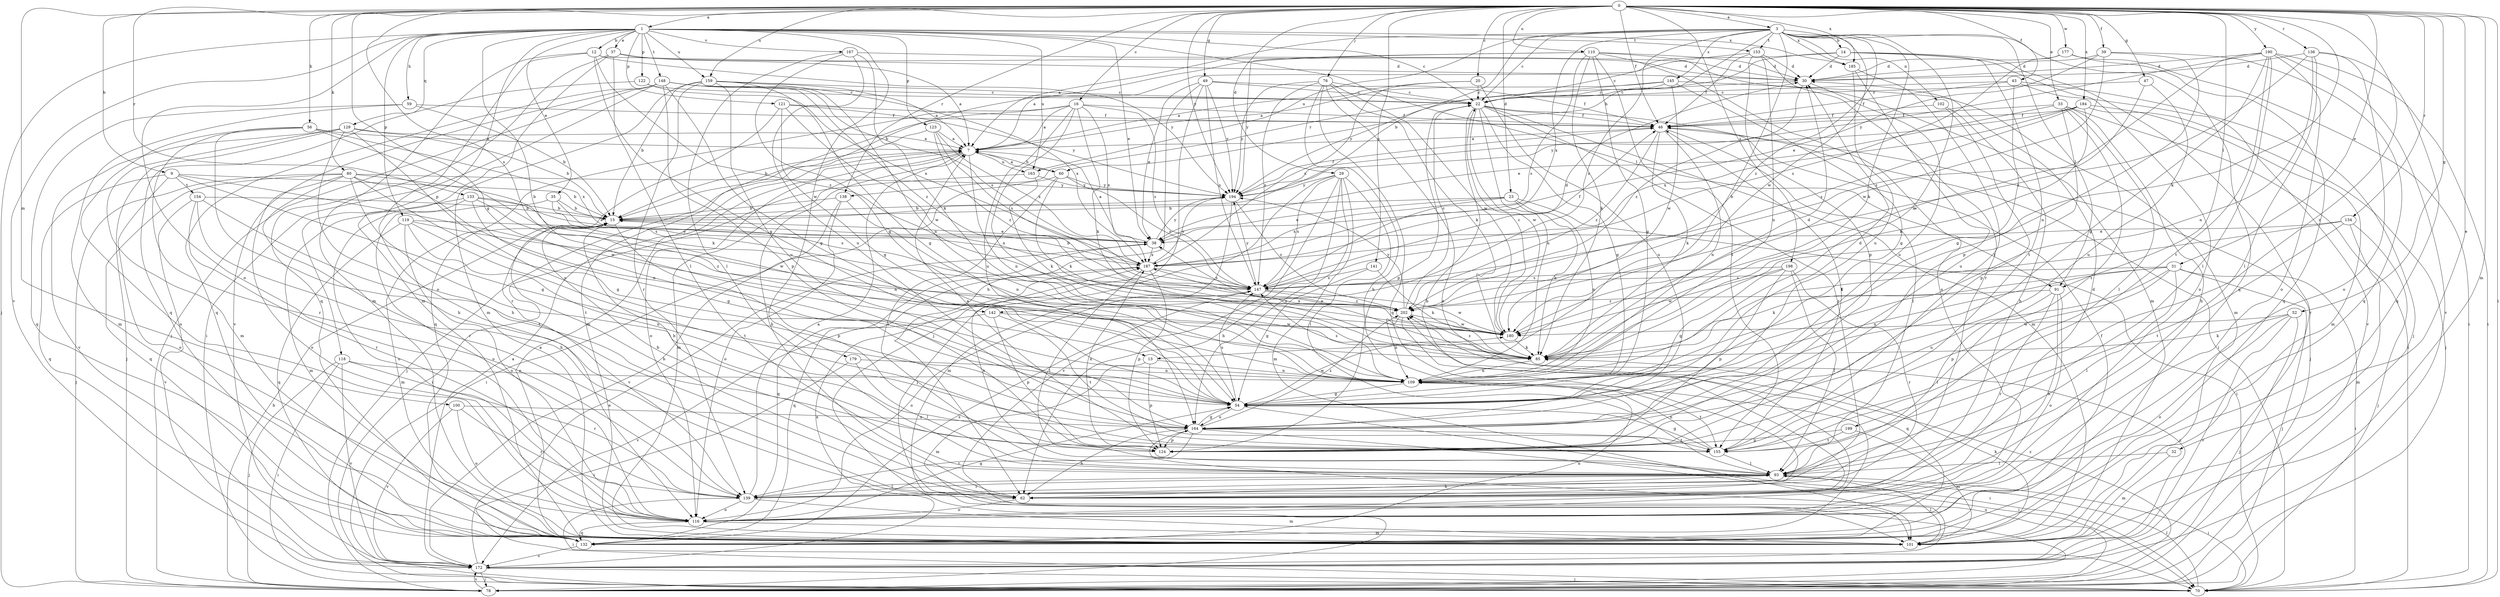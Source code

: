 strict digraph  {
0;
1;
3;
7;
9;
12;
13;
14;
15;
16;
20;
22;
23;
29;
30;
31;
32;
33;
35;
37;
38;
39;
43;
46;
47;
49;
52;
54;
56;
59;
60;
62;
70;
76;
78;
80;
85;
91;
93;
100;
101;
102;
109;
110;
116;
118;
119;
121;
122;
123;
124;
129;
132;
133;
134;
136;
138;
139;
141;
142;
145;
147;
148;
153;
154;
155;
159;
163;
164;
167;
172;
177;
179;
180;
184;
185;
187;
190;
194;
198;
199;
202;
0 -> 1  [label=a];
0 -> 3  [label=a];
0 -> 9  [label=b];
0 -> 16  [label=c];
0 -> 20  [label=c];
0 -> 23  [label=d];
0 -> 29  [label=d];
0 -> 31  [label=e];
0 -> 32  [label=e];
0 -> 33  [label=e];
0 -> 39  [label=f];
0 -> 43  [label=f];
0 -> 46  [label=f];
0 -> 47  [label=g];
0 -> 49  [label=g];
0 -> 52  [label=g];
0 -> 54  [label=g];
0 -> 56  [label=h];
0 -> 70  [label=i];
0 -> 76  [label=j];
0 -> 80  [label=k];
0 -> 85  [label=k];
0 -> 91  [label=l];
0 -> 100  [label=m];
0 -> 101  [label=m];
0 -> 110  [label=o];
0 -> 133  [label=r];
0 -> 134  [label=r];
0 -> 136  [label=r];
0 -> 138  [label=r];
0 -> 141  [label=s];
0 -> 142  [label=s];
0 -> 159  [label=u];
0 -> 177  [label=w];
0 -> 184  [label=x];
0 -> 185  [label=x];
0 -> 190  [label=y];
0 -> 194  [label=y];
0 -> 198  [label=z];
0 -> 199  [label=z];
1 -> 12  [label=b];
1 -> 13  [label=b];
1 -> 22  [label=c];
1 -> 35  [label=e];
1 -> 37  [label=e];
1 -> 38  [label=e];
1 -> 59  [label=h];
1 -> 78  [label=j];
1 -> 91  [label=l];
1 -> 116  [label=o];
1 -> 118  [label=p];
1 -> 119  [label=p];
1 -> 121  [label=p];
1 -> 122  [label=p];
1 -> 123  [label=p];
1 -> 129  [label=q];
1 -> 148  [label=t];
1 -> 153  [label=t];
1 -> 159  [label=u];
1 -> 163  [label=u];
1 -> 167  [label=v];
1 -> 172  [label=v];
1 -> 179  [label=w];
1 -> 185  [label=x];
3 -> 7  [label=a];
3 -> 13  [label=b];
3 -> 14  [label=b];
3 -> 15  [label=b];
3 -> 22  [label=c];
3 -> 60  [label=h];
3 -> 85  [label=k];
3 -> 91  [label=l];
3 -> 102  [label=n];
3 -> 109  [label=n];
3 -> 132  [label=q];
3 -> 142  [label=s];
3 -> 145  [label=s];
3 -> 153  [label=t];
3 -> 163  [label=u];
3 -> 180  [label=w];
3 -> 185  [label=x];
3 -> 187  [label=x];
3 -> 202  [label=z];
7 -> 60  [label=h];
7 -> 62  [label=h];
7 -> 78  [label=j];
7 -> 101  [label=m];
7 -> 109  [label=n];
7 -> 116  [label=o];
7 -> 163  [label=u];
9 -> 15  [label=b];
9 -> 54  [label=g];
9 -> 116  [label=o];
9 -> 132  [label=q];
9 -> 154  [label=t];
9 -> 180  [label=w];
12 -> 30  [label=d];
12 -> 54  [label=g];
12 -> 101  [label=m];
12 -> 116  [label=o];
12 -> 194  [label=y];
12 -> 202  [label=z];
13 -> 101  [label=m];
13 -> 109  [label=n];
13 -> 124  [label=p];
14 -> 7  [label=a];
14 -> 30  [label=d];
14 -> 116  [label=o];
14 -> 138  [label=r];
14 -> 155  [label=t];
14 -> 172  [label=v];
15 -> 38  [label=e];
15 -> 101  [label=m];
15 -> 124  [label=p];
16 -> 7  [label=a];
16 -> 46  [label=f];
16 -> 85  [label=k];
16 -> 101  [label=m];
16 -> 109  [label=n];
16 -> 132  [label=q];
16 -> 147  [label=s];
16 -> 164  [label=u];
16 -> 187  [label=x];
20 -> 7  [label=a];
20 -> 22  [label=c];
20 -> 164  [label=u];
20 -> 187  [label=x];
22 -> 46  [label=f];
22 -> 54  [label=g];
22 -> 62  [label=h];
22 -> 70  [label=i];
22 -> 101  [label=m];
22 -> 109  [label=n];
22 -> 124  [label=p];
22 -> 139  [label=r];
22 -> 180  [label=w];
23 -> 15  [label=b];
23 -> 38  [label=e];
23 -> 70  [label=i];
23 -> 85  [label=k];
23 -> 109  [label=n];
23 -> 187  [label=x];
29 -> 62  [label=h];
29 -> 78  [label=j];
29 -> 93  [label=l];
29 -> 101  [label=m];
29 -> 147  [label=s];
29 -> 164  [label=u];
29 -> 172  [label=v];
29 -> 194  [label=y];
30 -> 22  [label=c];
30 -> 164  [label=u];
30 -> 202  [label=z];
31 -> 70  [label=i];
31 -> 78  [label=j];
31 -> 85  [label=k];
31 -> 93  [label=l];
31 -> 109  [label=n];
31 -> 124  [label=p];
31 -> 147  [label=s];
31 -> 164  [label=u];
32 -> 93  [label=l];
32 -> 101  [label=m];
33 -> 38  [label=e];
33 -> 46  [label=f];
33 -> 62  [label=h];
33 -> 70  [label=i];
33 -> 93  [label=l];
33 -> 155  [label=t];
33 -> 164  [label=u];
35 -> 15  [label=b];
35 -> 109  [label=n];
35 -> 116  [label=o];
35 -> 147  [label=s];
37 -> 7  [label=a];
37 -> 30  [label=d];
37 -> 93  [label=l];
37 -> 101  [label=m];
37 -> 132  [label=q];
38 -> 7  [label=a];
38 -> 132  [label=q];
38 -> 187  [label=x];
38 -> 194  [label=y];
39 -> 30  [label=d];
39 -> 38  [label=e];
39 -> 109  [label=n];
39 -> 132  [label=q];
39 -> 180  [label=w];
43 -> 22  [label=c];
43 -> 46  [label=f];
43 -> 54  [label=g];
43 -> 78  [label=j];
43 -> 172  [label=v];
46 -> 7  [label=a];
46 -> 78  [label=j];
46 -> 85  [label=k];
46 -> 93  [label=l];
46 -> 109  [label=n];
46 -> 202  [label=z];
47 -> 22  [label=c];
47 -> 164  [label=u];
47 -> 180  [label=w];
49 -> 22  [label=c];
49 -> 38  [label=e];
49 -> 46  [label=f];
49 -> 62  [label=h];
49 -> 78  [label=j];
49 -> 147  [label=s];
49 -> 194  [label=y];
52 -> 78  [label=j];
52 -> 85  [label=k];
52 -> 116  [label=o];
52 -> 172  [label=v];
52 -> 180  [label=w];
54 -> 30  [label=d];
54 -> 70  [label=i];
54 -> 147  [label=s];
54 -> 164  [label=u];
54 -> 180  [label=w];
56 -> 7  [label=a];
56 -> 62  [label=h];
56 -> 85  [label=k];
56 -> 116  [label=o];
56 -> 139  [label=r];
56 -> 187  [label=x];
59 -> 15  [label=b];
59 -> 46  [label=f];
59 -> 101  [label=m];
59 -> 132  [label=q];
60 -> 7  [label=a];
60 -> 70  [label=i];
60 -> 85  [label=k];
60 -> 93  [label=l];
60 -> 147  [label=s];
60 -> 194  [label=y];
62 -> 15  [label=b];
62 -> 30  [label=d];
62 -> 116  [label=o];
70 -> 93  [label=l];
76 -> 22  [label=c];
76 -> 62  [label=h];
76 -> 85  [label=k];
76 -> 116  [label=o];
76 -> 132  [label=q];
76 -> 147  [label=s];
76 -> 180  [label=w];
76 -> 194  [label=y];
78 -> 15  [label=b];
78 -> 164  [label=u];
78 -> 172  [label=v];
78 -> 202  [label=z];
80 -> 54  [label=g];
80 -> 78  [label=j];
80 -> 109  [label=n];
80 -> 116  [label=o];
80 -> 132  [label=q];
80 -> 139  [label=r];
80 -> 147  [label=s];
80 -> 155  [label=t];
80 -> 194  [label=y];
85 -> 30  [label=d];
85 -> 38  [label=e];
85 -> 109  [label=n];
85 -> 202  [label=z];
91 -> 62  [label=h];
91 -> 93  [label=l];
91 -> 116  [label=o];
91 -> 139  [label=r];
91 -> 202  [label=z];
93 -> 15  [label=b];
93 -> 62  [label=h];
93 -> 70  [label=i];
93 -> 139  [label=r];
93 -> 187  [label=x];
100 -> 116  [label=o];
100 -> 139  [label=r];
100 -> 164  [label=u];
100 -> 172  [label=v];
101 -> 85  [label=k];
101 -> 93  [label=l];
102 -> 46  [label=f];
102 -> 62  [label=h];
102 -> 124  [label=p];
109 -> 54  [label=g];
109 -> 147  [label=s];
109 -> 155  [label=t];
110 -> 15  [label=b];
110 -> 30  [label=d];
110 -> 54  [label=g];
110 -> 85  [label=k];
110 -> 101  [label=m];
110 -> 116  [label=o];
110 -> 147  [label=s];
110 -> 155  [label=t];
110 -> 194  [label=y];
116 -> 54  [label=g];
116 -> 101  [label=m];
116 -> 132  [label=q];
118 -> 70  [label=i];
118 -> 78  [label=j];
118 -> 109  [label=n];
118 -> 139  [label=r];
118 -> 172  [label=v];
119 -> 38  [label=e];
119 -> 116  [label=o];
119 -> 132  [label=q];
119 -> 155  [label=t];
119 -> 164  [label=u];
119 -> 202  [label=z];
121 -> 46  [label=f];
121 -> 54  [label=g];
121 -> 139  [label=r];
121 -> 180  [label=w];
121 -> 194  [label=y];
122 -> 22  [label=c];
122 -> 132  [label=q];
122 -> 187  [label=x];
123 -> 7  [label=a];
123 -> 15  [label=b];
123 -> 147  [label=s];
123 -> 187  [label=x];
123 -> 202  [label=z];
124 -> 15  [label=b];
124 -> 187  [label=x];
129 -> 7  [label=a];
129 -> 15  [label=b];
129 -> 62  [label=h];
129 -> 78  [label=j];
129 -> 101  [label=m];
129 -> 164  [label=u];
129 -> 172  [label=v];
132 -> 7  [label=a];
132 -> 46  [label=f];
132 -> 109  [label=n];
132 -> 147  [label=s];
132 -> 172  [label=v];
133 -> 15  [label=b];
133 -> 38  [label=e];
133 -> 54  [label=g];
133 -> 101  [label=m];
133 -> 116  [label=o];
133 -> 180  [label=w];
134 -> 38  [label=e];
134 -> 78  [label=j];
134 -> 85  [label=k];
134 -> 101  [label=m];
134 -> 155  [label=t];
136 -> 30  [label=d];
136 -> 93  [label=l];
136 -> 109  [label=n];
136 -> 116  [label=o];
136 -> 132  [label=q];
136 -> 202  [label=z];
138 -> 15  [label=b];
138 -> 109  [label=n];
138 -> 116  [label=o];
138 -> 172  [label=v];
139 -> 7  [label=a];
139 -> 70  [label=i];
139 -> 93  [label=l];
139 -> 101  [label=m];
139 -> 116  [label=o];
141 -> 54  [label=g];
141 -> 85  [label=k];
141 -> 147  [label=s];
142 -> 124  [label=p];
142 -> 155  [label=t];
142 -> 172  [label=v];
142 -> 180  [label=w];
145 -> 7  [label=a];
145 -> 22  [label=c];
145 -> 54  [label=g];
145 -> 101  [label=m];
145 -> 180  [label=w];
145 -> 194  [label=y];
147 -> 30  [label=d];
147 -> 116  [label=o];
147 -> 180  [label=w];
147 -> 194  [label=y];
147 -> 202  [label=z];
148 -> 22  [label=c];
148 -> 54  [label=g];
148 -> 70  [label=i];
148 -> 78  [label=j];
148 -> 124  [label=p];
148 -> 132  [label=q];
148 -> 147  [label=s];
148 -> 172  [label=v];
148 -> 187  [label=x];
148 -> 202  [label=z];
153 -> 22  [label=c];
153 -> 30  [label=d];
153 -> 46  [label=f];
153 -> 109  [label=n];
153 -> 124  [label=p];
153 -> 139  [label=r];
154 -> 15  [label=b];
154 -> 62  [label=h];
154 -> 139  [label=r];
154 -> 155  [label=t];
154 -> 172  [label=v];
155 -> 7  [label=a];
155 -> 46  [label=f];
155 -> 54  [label=g];
155 -> 93  [label=l];
155 -> 109  [label=n];
159 -> 7  [label=a];
159 -> 15  [label=b];
159 -> 22  [label=c];
159 -> 54  [label=g];
159 -> 101  [label=m];
159 -> 109  [label=n];
159 -> 139  [label=r];
159 -> 164  [label=u];
163 -> 70  [label=i];
163 -> 85  [label=k];
163 -> 194  [label=y];
164 -> 54  [label=g];
164 -> 62  [label=h];
164 -> 70  [label=i];
164 -> 124  [label=p];
164 -> 139  [label=r];
164 -> 155  [label=t];
164 -> 202  [label=z];
167 -> 30  [label=d];
167 -> 54  [label=g];
167 -> 85  [label=k];
167 -> 93  [label=l];
167 -> 164  [label=u];
172 -> 7  [label=a];
172 -> 38  [label=e];
172 -> 70  [label=i];
172 -> 78  [label=j];
172 -> 187  [label=x];
172 -> 202  [label=z];
177 -> 30  [label=d];
177 -> 70  [label=i];
177 -> 132  [label=q];
177 -> 147  [label=s];
179 -> 70  [label=i];
179 -> 93  [label=l];
179 -> 109  [label=n];
180 -> 22  [label=c];
180 -> 85  [label=k];
180 -> 187  [label=x];
184 -> 46  [label=f];
184 -> 78  [label=j];
184 -> 85  [label=k];
184 -> 101  [label=m];
184 -> 147  [label=s];
184 -> 187  [label=x];
184 -> 194  [label=y];
185 -> 124  [label=p];
185 -> 155  [label=t];
185 -> 164  [label=u];
187 -> 15  [label=b];
187 -> 46  [label=f];
187 -> 93  [label=l];
187 -> 124  [label=p];
187 -> 132  [label=q];
187 -> 147  [label=s];
187 -> 194  [label=y];
190 -> 30  [label=d];
190 -> 54  [label=g];
190 -> 70  [label=i];
190 -> 93  [label=l];
190 -> 116  [label=o];
190 -> 155  [label=t];
190 -> 172  [label=v];
190 -> 194  [label=y];
190 -> 202  [label=z];
194 -> 15  [label=b];
194 -> 46  [label=f];
194 -> 101  [label=m];
194 -> 202  [label=z];
198 -> 54  [label=g];
198 -> 93  [label=l];
198 -> 124  [label=p];
198 -> 139  [label=r];
198 -> 147  [label=s];
198 -> 180  [label=w];
199 -> 101  [label=m];
199 -> 124  [label=p];
199 -> 155  [label=t];
202 -> 22  [label=c];
202 -> 109  [label=n];
202 -> 132  [label=q];
202 -> 180  [label=w];
202 -> 194  [label=y];
}
